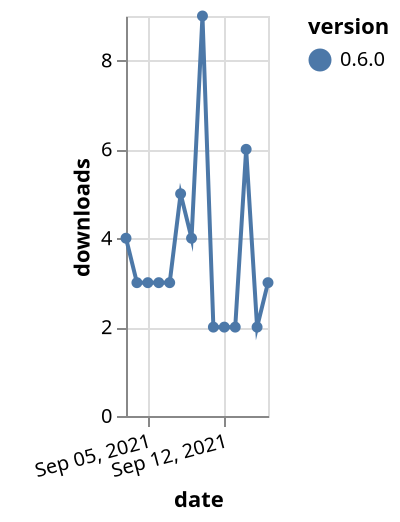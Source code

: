 {"$schema": "https://vega.github.io/schema/vega-lite/v5.json", "description": "A simple bar chart with embedded data.", "data": {"values": [{"date": "2021-09-03", "total": 3870, "delta": 4, "version": "0.6.0"}, {"date": "2021-09-04", "total": 3873, "delta": 3, "version": "0.6.0"}, {"date": "2021-09-05", "total": 3876, "delta": 3, "version": "0.6.0"}, {"date": "2021-09-06", "total": 3879, "delta": 3, "version": "0.6.0"}, {"date": "2021-09-07", "total": 3882, "delta": 3, "version": "0.6.0"}, {"date": "2021-09-08", "total": 3887, "delta": 5, "version": "0.6.0"}, {"date": "2021-09-09", "total": 3891, "delta": 4, "version": "0.6.0"}, {"date": "2021-09-10", "total": 3900, "delta": 9, "version": "0.6.0"}, {"date": "2021-09-11", "total": 3902, "delta": 2, "version": "0.6.0"}, {"date": "2021-09-12", "total": 3904, "delta": 2, "version": "0.6.0"}, {"date": "2021-09-13", "total": 3906, "delta": 2, "version": "0.6.0"}, {"date": "2021-09-14", "total": 3912, "delta": 6, "version": "0.6.0"}, {"date": "2021-09-15", "total": 3914, "delta": 2, "version": "0.6.0"}, {"date": "2021-09-16", "total": 3917, "delta": 3, "version": "0.6.0"}]}, "width": "container", "mark": {"type": "line", "point": {"filled": true}}, "encoding": {"x": {"field": "date", "type": "temporal", "timeUnit": "yearmonthdate", "title": "date", "axis": {"labelAngle": -15}}, "y": {"field": "delta", "type": "quantitative", "title": "downloads"}, "color": {"field": "version", "type": "nominal"}, "tooltip": {"field": "delta"}}}